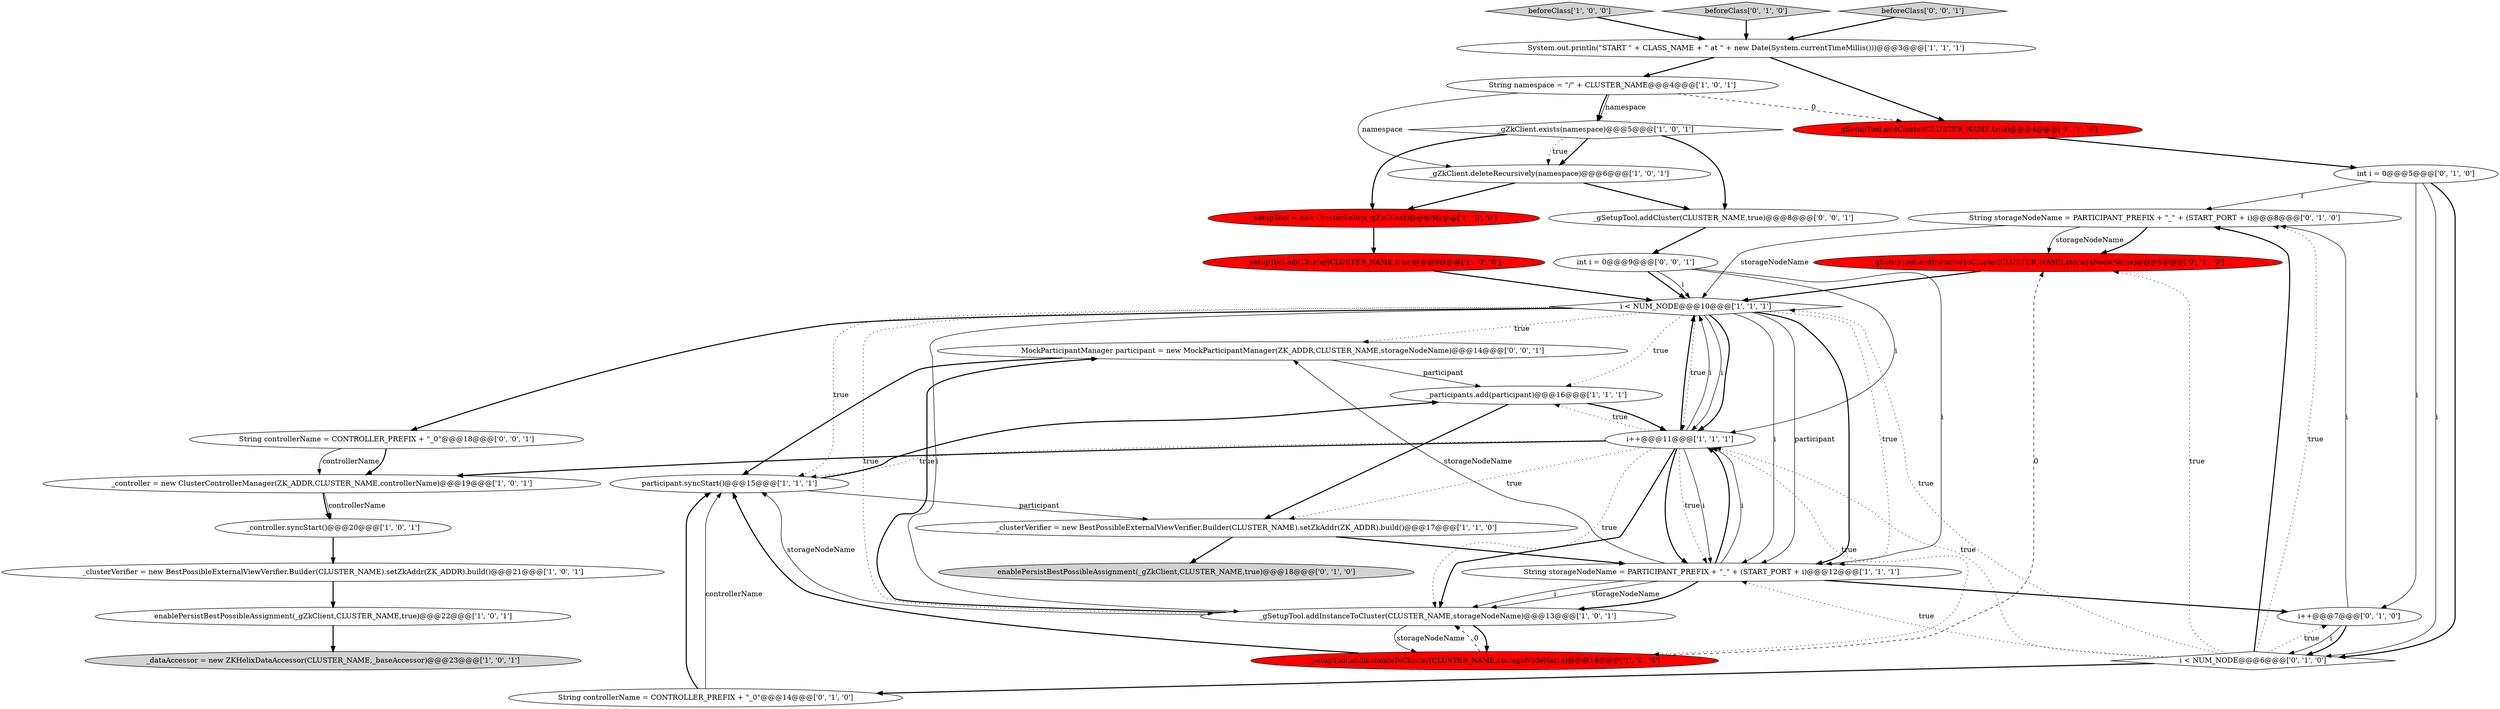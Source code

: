 digraph {
21 [style = filled, label = "String storageNodeName = PARTICIPANT_PREFIX + \"_\" + (START_PORT + i)@@@8@@@['0', '1', '0']", fillcolor = white, shape = ellipse image = "AAA0AAABBB2BBB"];
30 [style = filled, label = "MockParticipantManager participant = new MockParticipantManager(ZK_ADDR,CLUSTER_NAME,storageNodeName)@@@14@@@['0', '0', '1']", fillcolor = white, shape = ellipse image = "AAA0AAABBB3BBB"];
20 [style = filled, label = "_gSetupTool.addCluster(CLUSTER_NAME,true)@@@4@@@['0', '1', '0']", fillcolor = red, shape = ellipse image = "AAA1AAABBB2BBB"];
23 [style = filled, label = "i++@@@7@@@['0', '1', '0']", fillcolor = white, shape = ellipse image = "AAA0AAABBB2BBB"];
26 [style = filled, label = "String controllerName = CONTROLLER_PREFIX + \"_0\"@@@14@@@['0', '1', '0']", fillcolor = white, shape = ellipse image = "AAA0AAABBB2BBB"];
13 [style = filled, label = "_gZkClient.deleteRecursively(namespace)@@@6@@@['1', '0', '1']", fillcolor = white, shape = ellipse image = "AAA0AAABBB1BBB"];
14 [style = filled, label = "_gZkClient.exists(namespace)@@@5@@@['1', '0', '1']", fillcolor = white, shape = diamond image = "AAA0AAABBB1BBB"];
10 [style = filled, label = "_participants.add(participant)@@@16@@@['1', '1', '1']", fillcolor = white, shape = ellipse image = "AAA0AAABBB1BBB"];
31 [style = filled, label = "_gSetupTool.addCluster(CLUSTER_NAME,true)@@@8@@@['0', '0', '1']", fillcolor = white, shape = ellipse image = "AAA0AAABBB3BBB"];
6 [style = filled, label = "_controller = new ClusterControllerManager(ZK_ADDR,CLUSTER_NAME,controllerName)@@@19@@@['1', '0', '1']", fillcolor = white, shape = ellipse image = "AAA0AAABBB1BBB"];
5 [style = filled, label = "i++@@@11@@@['1', '1', '1']", fillcolor = white, shape = ellipse image = "AAA0AAABBB1BBB"];
1 [style = filled, label = "_setupTool.addInstanceToCluster(CLUSTER_NAME,storageNodeName)@@@14@@@['1', '0', '0']", fillcolor = red, shape = ellipse image = "AAA1AAABBB1BBB"];
0 [style = filled, label = "String storageNodeName = PARTICIPANT_PREFIX + \"_\" + (START_PORT + i)@@@12@@@['1', '1', '1']", fillcolor = white, shape = ellipse image = "AAA0AAABBB1BBB"];
33 [style = filled, label = "String controllerName = CONTROLLER_PREFIX + \"_0\"@@@18@@@['0', '0', '1']", fillcolor = white, shape = ellipse image = "AAA0AAABBB3BBB"];
8 [style = filled, label = "_gSetupTool.addInstanceToCluster(CLUSTER_NAME,storageNodeName)@@@13@@@['1', '0', '1']", fillcolor = white, shape = ellipse image = "AAA0AAABBB1BBB"];
28 [style = filled, label = "int i = 0@@@5@@@['0', '1', '0']", fillcolor = white, shape = ellipse image = "AAA0AAABBB2BBB"];
3 [style = filled, label = "_clusterVerifier = new BestPossibleExternalViewVerifier.Builder(CLUSTER_NAME).setZkAddr(ZK_ADDR).build()@@@17@@@['1', '1', '0']", fillcolor = white, shape = ellipse image = "AAA0AAABBB1BBB"];
22 [style = filled, label = "_gSetupTool.addInstanceToCluster(CLUSTER_NAME,storageNodeName)@@@9@@@['0', '1', '0']", fillcolor = red, shape = ellipse image = "AAA1AAABBB2BBB"];
9 [style = filled, label = "_dataAccessor = new ZKHelixDataAccessor(CLUSTER_NAME,_baseAccessor)@@@23@@@['1', '0', '1']", fillcolor = lightgray, shape = ellipse image = "AAA0AAABBB1BBB"];
27 [style = filled, label = "i < NUM_NODE@@@6@@@['0', '1', '0']", fillcolor = white, shape = diamond image = "AAA0AAABBB2BBB"];
19 [style = filled, label = "participant.syncStart()@@@15@@@['1', '1', '1']", fillcolor = white, shape = ellipse image = "AAA0AAABBB1BBB"];
2 [style = filled, label = "_setupTool = new ClusterSetup(_gZkClient)@@@8@@@['1', '0', '0']", fillcolor = red, shape = ellipse image = "AAA1AAABBB1BBB"];
15 [style = filled, label = "_controller.syncStart()@@@20@@@['1', '0', '1']", fillcolor = white, shape = ellipse image = "AAA0AAABBB1BBB"];
17 [style = filled, label = "enablePersistBestPossibleAssignment(_gZkClient,CLUSTER_NAME,true)@@@22@@@['1', '0', '1']", fillcolor = white, shape = ellipse image = "AAA0AAABBB1BBB"];
16 [style = filled, label = "beforeClass['1', '0', '0']", fillcolor = lightgray, shape = diamond image = "AAA0AAABBB1BBB"];
25 [style = filled, label = "beforeClass['0', '1', '0']", fillcolor = lightgray, shape = diamond image = "AAA0AAABBB2BBB"];
4 [style = filled, label = "_setupTool.addCluster(CLUSTER_NAME,true)@@@9@@@['1', '0', '0']", fillcolor = red, shape = ellipse image = "AAA1AAABBB1BBB"];
11 [style = filled, label = "i < NUM_NODE@@@10@@@['1', '1', '1']", fillcolor = white, shape = diamond image = "AAA0AAABBB1BBB"];
32 [style = filled, label = "int i = 0@@@9@@@['0', '0', '1']", fillcolor = white, shape = ellipse image = "AAA0AAABBB3BBB"];
18 [style = filled, label = "System.out.println(\"START \" + CLASS_NAME + \" at \" + new Date(System.currentTimeMillis()))@@@3@@@['1', '1', '1']", fillcolor = white, shape = ellipse image = "AAA0AAABBB1BBB"];
24 [style = filled, label = "enablePersistBestPossibleAssignment(_gZkClient,CLUSTER_NAME,true)@@@18@@@['0', '1', '0']", fillcolor = lightgray, shape = ellipse image = "AAA0AAABBB2BBB"];
29 [style = filled, label = "beforeClass['0', '0', '1']", fillcolor = lightgray, shape = diamond image = "AAA0AAABBB3BBB"];
7 [style = filled, label = "String namespace = \"/\" + CLUSTER_NAME@@@4@@@['1', '0', '1']", fillcolor = white, shape = ellipse image = "AAA0AAABBB1BBB"];
12 [style = filled, label = "_clusterVerifier = new BestPossibleExternalViewVerifier.Builder(CLUSTER_NAME).setZkAddr(ZK_ADDR).build()@@@21@@@['1', '0', '1']", fillcolor = white, shape = ellipse image = "AAA0AAABBB1BBB"];
8->30 [style = bold, label=""];
19->3 [style = solid, label="participant"];
3->24 [style = bold, label=""];
0->8 [style = solid, label="storageNodeName"];
5->19 [style = dotted, label="true"];
17->9 [style = bold, label=""];
5->1 [style = dotted, label="true"];
7->20 [style = dashed, label="0"];
27->23 [style = dotted, label="true"];
23->27 [style = solid, label="i"];
29->18 [style = bold, label=""];
7->14 [style = bold, label=""];
8->1 [style = bold, label=""];
5->0 [style = bold, label=""];
11->0 [style = dotted, label="true"];
32->5 [style = solid, label="i"];
0->8 [style = bold, label=""];
11->33 [style = bold, label=""];
23->21 [style = solid, label="i"];
11->8 [style = dotted, label="true"];
13->31 [style = bold, label=""];
11->0 [style = solid, label="i"];
32->11 [style = bold, label=""];
27->22 [style = dotted, label="true"];
11->10 [style = dotted, label="true"];
28->27 [style = solid, label="i"];
11->5 [style = dotted, label="true"];
5->11 [style = solid, label="i"];
27->21 [style = dotted, label="true"];
5->3 [style = dotted, label="true"];
11->5 [style = solid, label="i"];
2->4 [style = bold, label=""];
3->0 [style = bold, label=""];
1->22 [style = dashed, label="0"];
30->19 [style = bold, label=""];
18->20 [style = bold, label=""];
7->14 [style = solid, label="namespace"];
0->23 [style = bold, label=""];
5->6 [style = bold, label=""];
21->22 [style = bold, label=""];
11->8 [style = solid, label="i"];
32->0 [style = solid, label="i"];
0->8 [style = solid, label="i"];
28->23 [style = solid, label="i"];
1->8 [style = dashed, label="0"];
15->12 [style = bold, label=""];
5->11 [style = bold, label=""];
11->19 [style = dotted, label="true"];
5->8 [style = dotted, label="true"];
18->7 [style = bold, label=""];
1->19 [style = bold, label=""];
8->1 [style = solid, label="storageNodeName"];
22->11 [style = bold, label=""];
7->13 [style = solid, label="namespace"];
27->26 [style = bold, label=""];
16->18 [style = bold, label=""];
11->30 [style = dotted, label="true"];
8->19 [style = solid, label="storageNodeName"];
21->11 [style = solid, label="storageNodeName"];
5->10 [style = dotted, label="true"];
31->32 [style = bold, label=""];
12->17 [style = bold, label=""];
25->18 [style = bold, label=""];
19->10 [style = bold, label=""];
33->6 [style = solid, label="controllerName"];
5->0 [style = dotted, label="true"];
26->19 [style = bold, label=""];
6->15 [style = bold, label=""];
11->5 [style = bold, label=""];
10->5 [style = bold, label=""];
14->31 [style = bold, label=""];
30->10 [style = solid, label="participant"];
14->2 [style = bold, label=""];
14->13 [style = bold, label=""];
27->21 [style = bold, label=""];
32->11 [style = solid, label="i"];
6->15 [style = solid, label="controllerName"];
0->5 [style = bold, label=""];
13->2 [style = bold, label=""];
5->8 [style = bold, label=""];
27->5 [style = dotted, label="true"];
21->22 [style = solid, label="storageNodeName"];
23->27 [style = bold, label=""];
33->6 [style = bold, label=""];
20->28 [style = bold, label=""];
26->19 [style = solid, label="controllerName"];
10->3 [style = bold, label=""];
14->13 [style = dotted, label="true"];
0->5 [style = solid, label="i"];
27->11 [style = dotted, label="true"];
11->0 [style = bold, label=""];
28->21 [style = solid, label="i"];
27->0 [style = dotted, label="true"];
11->0 [style = solid, label="participant"];
5->0 [style = solid, label="i"];
28->27 [style = bold, label=""];
4->11 [style = bold, label=""];
0->30 [style = solid, label="storageNodeName"];
}
